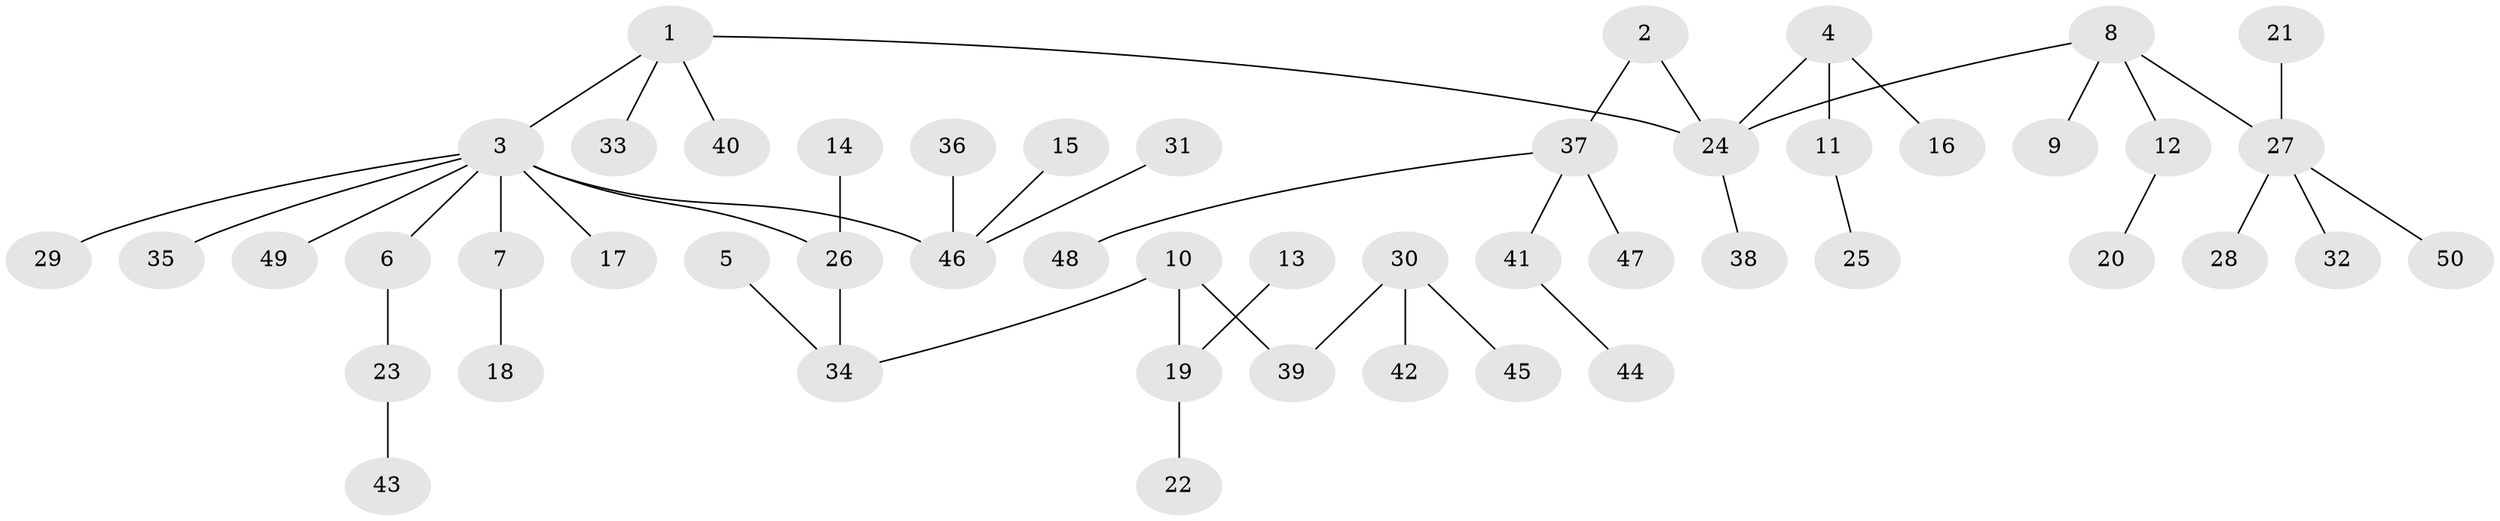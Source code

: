 // original degree distribution, {7: 0.010101010101010102, 4: 0.0707070707070707, 5: 0.030303030303030304, 2: 0.3333333333333333, 6: 0.010101010101010102, 3: 0.10101010101010101, 1: 0.4444444444444444}
// Generated by graph-tools (version 1.1) at 2025/50/03/09/25 03:50:20]
// undirected, 50 vertices, 49 edges
graph export_dot {
graph [start="1"]
  node [color=gray90,style=filled];
  1;
  2;
  3;
  4;
  5;
  6;
  7;
  8;
  9;
  10;
  11;
  12;
  13;
  14;
  15;
  16;
  17;
  18;
  19;
  20;
  21;
  22;
  23;
  24;
  25;
  26;
  27;
  28;
  29;
  30;
  31;
  32;
  33;
  34;
  35;
  36;
  37;
  38;
  39;
  40;
  41;
  42;
  43;
  44;
  45;
  46;
  47;
  48;
  49;
  50;
  1 -- 3 [weight=1.0];
  1 -- 24 [weight=1.0];
  1 -- 33 [weight=1.0];
  1 -- 40 [weight=1.0];
  2 -- 24 [weight=1.0];
  2 -- 37 [weight=1.0];
  3 -- 6 [weight=1.0];
  3 -- 7 [weight=1.0];
  3 -- 17 [weight=1.0];
  3 -- 26 [weight=1.0];
  3 -- 29 [weight=1.0];
  3 -- 35 [weight=1.0];
  3 -- 46 [weight=1.0];
  3 -- 49 [weight=1.0];
  4 -- 11 [weight=1.0];
  4 -- 16 [weight=1.0];
  4 -- 24 [weight=1.0];
  5 -- 34 [weight=1.0];
  6 -- 23 [weight=1.0];
  7 -- 18 [weight=1.0];
  8 -- 9 [weight=1.0];
  8 -- 12 [weight=1.0];
  8 -- 24 [weight=1.0];
  8 -- 27 [weight=1.0];
  10 -- 19 [weight=1.0];
  10 -- 34 [weight=1.0];
  10 -- 39 [weight=1.0];
  11 -- 25 [weight=1.0];
  12 -- 20 [weight=1.0];
  13 -- 19 [weight=1.0];
  14 -- 26 [weight=1.0];
  15 -- 46 [weight=1.0];
  19 -- 22 [weight=1.0];
  21 -- 27 [weight=1.0];
  23 -- 43 [weight=1.0];
  24 -- 38 [weight=1.0];
  26 -- 34 [weight=1.0];
  27 -- 28 [weight=1.0];
  27 -- 32 [weight=1.0];
  27 -- 50 [weight=1.0];
  30 -- 39 [weight=1.0];
  30 -- 42 [weight=1.0];
  30 -- 45 [weight=1.0];
  31 -- 46 [weight=1.0];
  36 -- 46 [weight=1.0];
  37 -- 41 [weight=1.0];
  37 -- 47 [weight=1.0];
  37 -- 48 [weight=1.0];
  41 -- 44 [weight=1.0];
}
